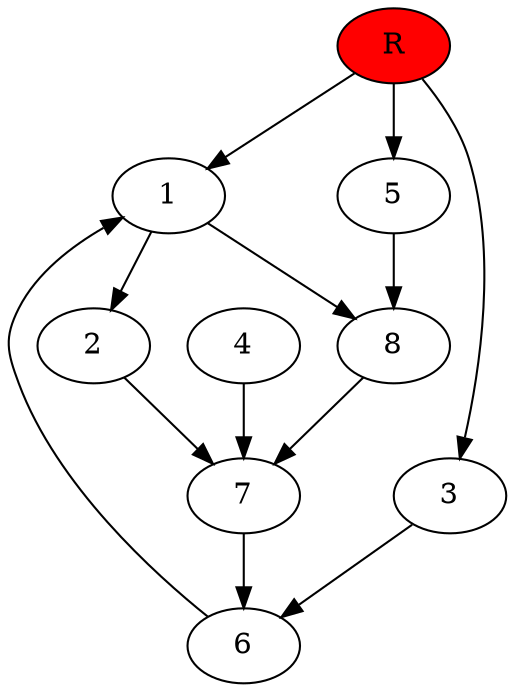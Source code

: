 digraph prb72800 {
	1
	2
	3
	4
	5
	6
	7
	8
	R [fillcolor="#ff0000" style=filled]
	1 -> 2
	1 -> 8
	2 -> 7
	3 -> 6
	4 -> 7
	5 -> 8
	6 -> 1
	7 -> 6
	8 -> 7
	R -> 1
	R -> 3
	R -> 5
}
